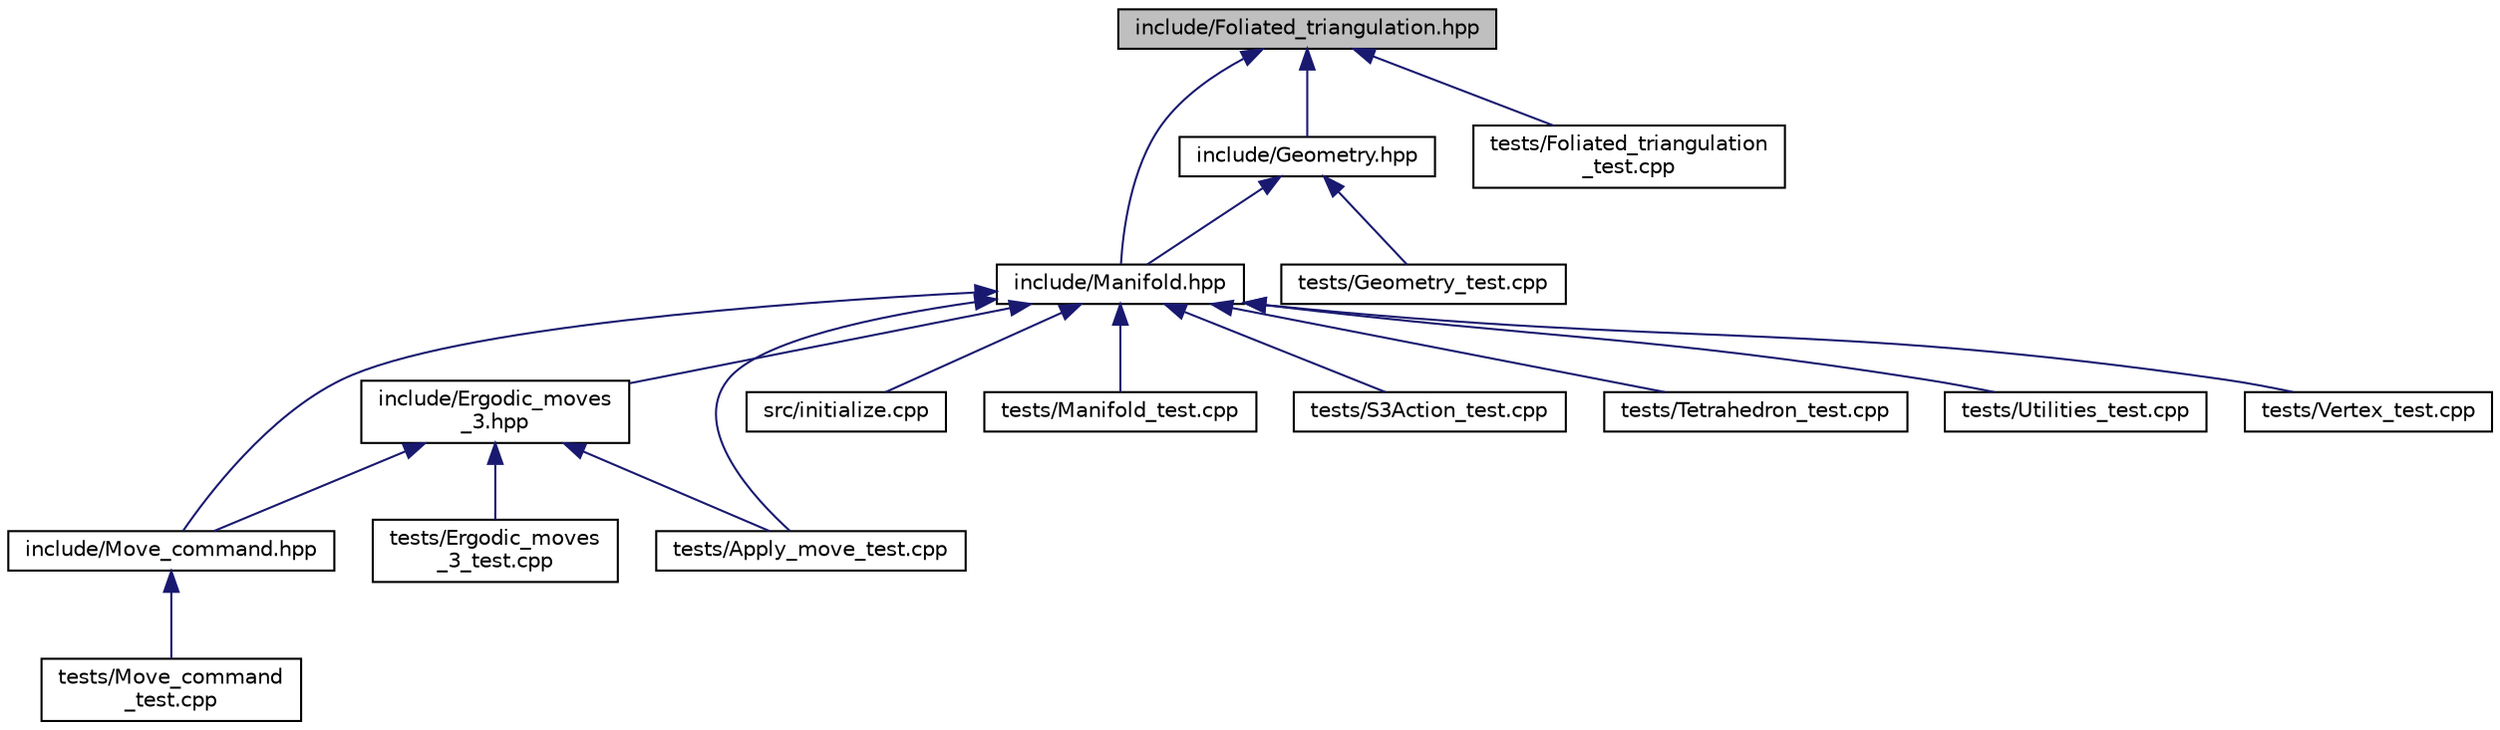 digraph "include/Foliated_triangulation.hpp"
{
 // LATEX_PDF_SIZE
  edge [fontname="Helvetica",fontsize="10",labelfontname="Helvetica",labelfontsize="10"];
  node [fontname="Helvetica",fontsize="10",shape=record];
  Node1 [label="include/Foliated_triangulation.hpp",height=0.2,width=0.4,color="black", fillcolor="grey75", style="filled", fontcolor="black",tooltip="Create foliated spherical triangulations."];
  Node1 -> Node2 [dir="back",color="midnightblue",fontsize="10",style="solid",fontname="Helvetica"];
  Node2 [label="include/Manifold.hpp",height=0.2,width=0.4,color="black", fillcolor="white", style="filled",URL="$_manifold_8hpp.html",tooltip="Data structures for manifolds."];
  Node2 -> Node3 [dir="back",color="midnightblue",fontsize="10",style="solid",fontname="Helvetica"];
  Node3 [label="include/Ergodic_moves\l_3.hpp",height=0.2,width=0.4,color="black", fillcolor="white", style="filled",URL="$_ergodic__moves__3_8hpp.html",tooltip="Pachner moves on 2+1 dimensional foliated Delaunay triangulations."];
  Node3 -> Node4 [dir="back",color="midnightblue",fontsize="10",style="solid",fontname="Helvetica"];
  Node4 [label="include/Move_command.hpp",height=0.2,width=0.4,color="black", fillcolor="white", style="filled",URL="$_move__command_8hpp.html",tooltip="Do ergodic moves using the Command pattern."];
  Node4 -> Node5 [dir="back",color="midnightblue",fontsize="10",style="solid",fontname="Helvetica"];
  Node5 [label="tests/Move_command\l_test.cpp",height=0.2,width=0.4,color="black", fillcolor="white", style="filled",URL="$_move__command__test_8cpp.html",tooltip="Tests for moves."];
  Node3 -> Node6 [dir="back",color="midnightblue",fontsize="10",style="solid",fontname="Helvetica"];
  Node6 [label="tests/Apply_move_test.cpp",height=0.2,width=0.4,color="black", fillcolor="white", style="filled",URL="$_apply__move__test_8cpp.html",tooltip="Apply ergodic moves to manifolds."];
  Node3 -> Node7 [dir="back",color="midnightblue",fontsize="10",style="solid",fontname="Helvetica"];
  Node7 [label="tests/Ergodic_moves\l_3_test.cpp",height=0.2,width=0.4,color="black", fillcolor="white", style="filled",URL="$_ergodic__moves__3__test_8cpp.html",tooltip="Tests for ergodic moves on foliated triangulations."];
  Node2 -> Node4 [dir="back",color="midnightblue",fontsize="10",style="solid",fontname="Helvetica"];
  Node2 -> Node8 [dir="back",color="midnightblue",fontsize="10",style="solid",fontname="Helvetica"];
  Node8 [label="src/initialize.cpp",height=0.2,width=0.4,color="black", fillcolor="white", style="filled",URL="$initialize_8cpp.html",tooltip="Generates initial spacetimes."];
  Node2 -> Node6 [dir="back",color="midnightblue",fontsize="10",style="solid",fontname="Helvetica"];
  Node2 -> Node9 [dir="back",color="midnightblue",fontsize="10",style="solid",fontname="Helvetica"];
  Node9 [label="tests/Manifold_test.cpp",height=0.2,width=0.4,color="black", fillcolor="white", style="filled",URL="$_manifold__test_8cpp.html",tooltip="Tests of new manifold data structure."];
  Node2 -> Node10 [dir="back",color="midnightblue",fontsize="10",style="solid",fontname="Helvetica"];
  Node10 [label="tests/S3Action_test.cpp",height=0.2,width=0.4,color="black", fillcolor="white", style="filled",URL="$_s3_action__test_8cpp.html",tooltip="Tests for the S3 action functions."];
  Node2 -> Node11 [dir="back",color="midnightblue",fontsize="10",style="solid",fontname="Helvetica"];
  Node11 [label="tests/Tetrahedron_test.cpp",height=0.2,width=0.4,color="black", fillcolor="white", style="filled",URL="$_tetrahedron__test_8cpp.html",tooltip="Tests for 3D triangulated and foliated tetrahedrons."];
  Node2 -> Node12 [dir="back",color="midnightblue",fontsize="10",style="solid",fontname="Helvetica"];
  Node12 [label="tests/Utilities_test.cpp",height=0.2,width=0.4,color="black", fillcolor="white", style="filled",URL="$_utilities__test_8cpp.html",tooltip="Tests on utility functions."];
  Node2 -> Node13 [dir="back",color="midnightblue",fontsize="10",style="solid",fontname="Helvetica"];
  Node13 [label="tests/Vertex_test.cpp",height=0.2,width=0.4,color="black", fillcolor="white", style="filled",URL="$_vertex__test_8cpp.html",tooltip="Tests on vertices."];
  Node1 -> Node14 [dir="back",color="midnightblue",fontsize="10",style="solid",fontname="Helvetica"];
  Node14 [label="include/Geometry.hpp",height=0.2,width=0.4,color="black", fillcolor="white", style="filled",URL="$_geometry_8hpp.html",tooltip="Data structures for geometry."];
  Node14 -> Node2 [dir="back",color="midnightblue",fontsize="10",style="solid",fontname="Helvetica"];
  Node14 -> Node15 [dir="back",color="midnightblue",fontsize="10",style="solid",fontname="Helvetica"];
  Node15 [label="tests/Geometry_test.cpp",height=0.2,width=0.4,color="black", fillcolor="white", style="filled",URL="$_geometry__test_8cpp.html",tooltip="Tests of new geometry data structure."];
  Node1 -> Node16 [dir="back",color="midnightblue",fontsize="10",style="solid",fontname="Helvetica"];
  Node16 [label="tests/Foliated_triangulation\l_test.cpp",height=0.2,width=0.4,color="black", fillcolor="white", style="filled",URL="$_foliated__triangulation__test_8cpp.html",tooltip="Tests for foliated triangulations."];
}
